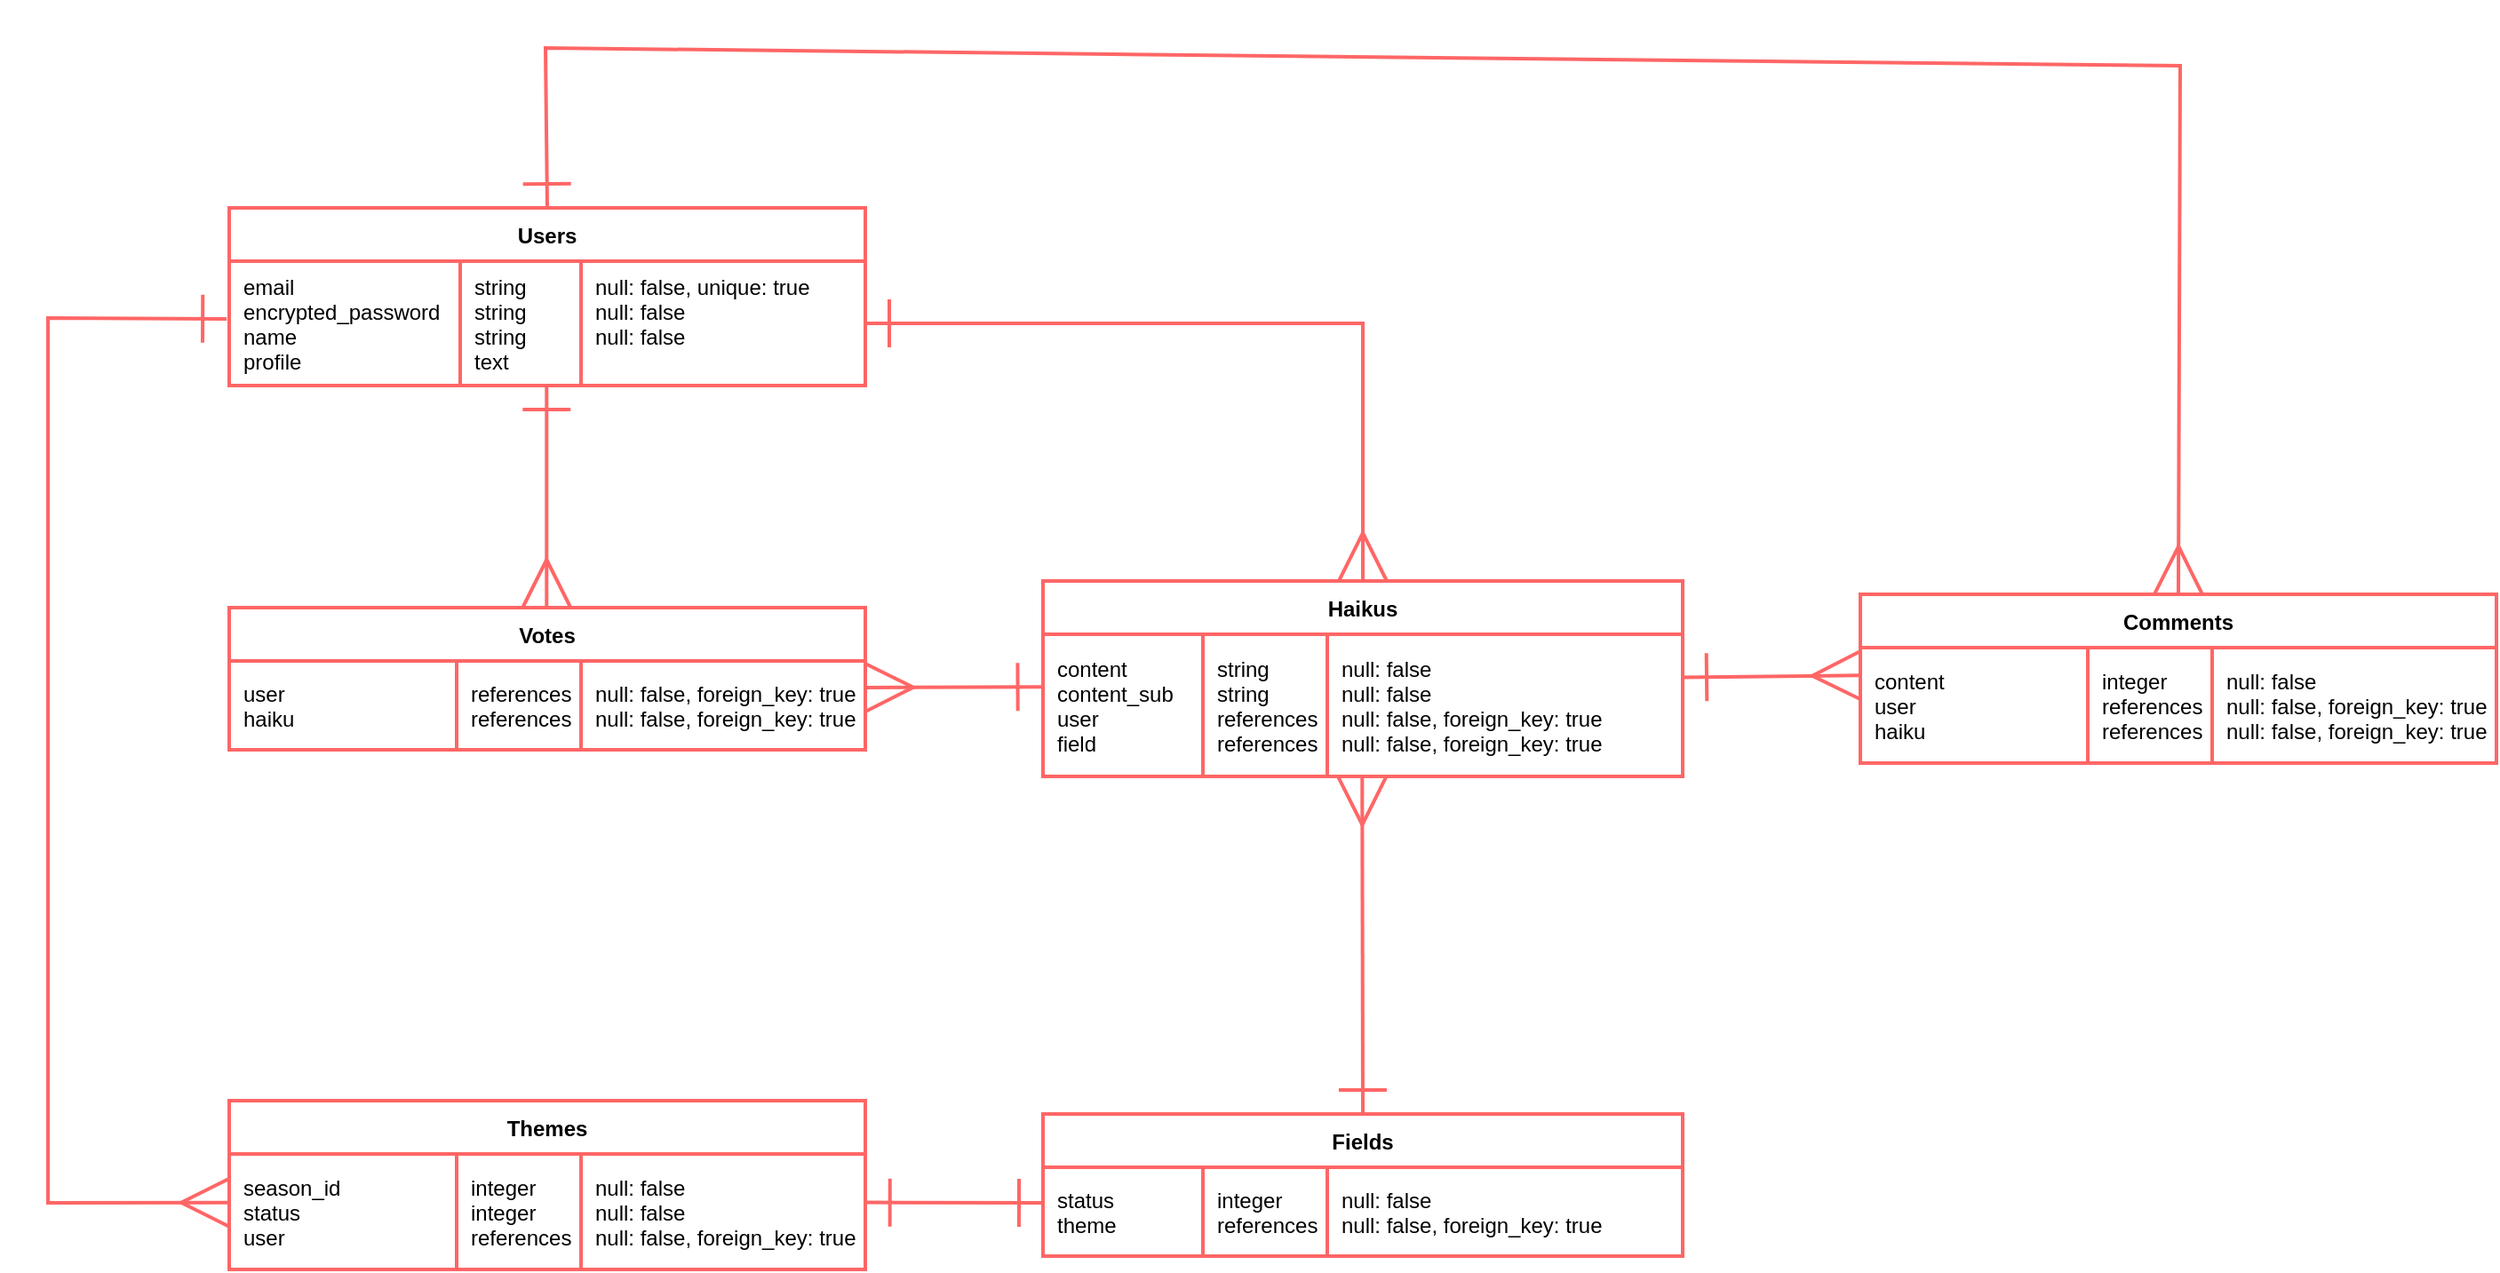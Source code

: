 <mxfile>
    <diagram id="HgfkB5MVx1Bn2DhPCpQB" name="ページ1">
        <mxGraphModel dx="884" dy="164" grid="1" gridSize="10" guides="1" tooltips="1" connect="1" arrows="1" fold="1" page="1" pageScale="1" pageWidth="827" pageHeight="1169" background="none" math="0" shadow="0">
            <root>
                <mxCell id="0"/>
                <mxCell id="1" parent="0"/>
                <mxCell id="125" value="Users" style="shape=table;startSize=30;container=1;collapsible=1;childLayout=tableLayout;fixedRows=1;rowLines=0;fontStyle=1;align=center;resizeLast=1;labelBorderColor=none;strokeWidth=2;strokeColor=#FF6666;" parent="1" vertex="1">
                    <mxGeometry x="-598" y="170" width="358" height="100" as="geometry"/>
                </mxCell>
                <mxCell id="126" value="" style="shape=partialRectangle;collapsible=0;dropTarget=0;pointerEvents=0;fillColor=none;top=0;left=0;bottom=0;right=0;points=[[0,0.5],[1,0.5]];portConstraint=eastwest;" parent="125" vertex="1">
                    <mxGeometry y="30" width="358" height="70" as="geometry"/>
                </mxCell>
                <mxCell id="127" value="email             &#10;encrypted_password&#10;name              &#10;profile           " style="shape=partialRectangle;connectable=0;fillColor=none;top=0;left=0;bottom=0;right=0;fontStyle=0;overflow=hidden;align=left;spacingTop=0;spacing=2;fontFamily=Helvetica;spacingLeft=6;" parent="126" vertex="1">
                    <mxGeometry width="130" height="70" as="geometry">
                        <mxRectangle width="130" height="70" as="alternateBounds"/>
                    </mxGeometry>
                </mxCell>
                <mxCell id="128" value="string&#10;string&#10;string&#10;text  " style="shape=partialRectangle;connectable=0;fillColor=none;top=0;left=0;bottom=0;right=0;align=left;spacingLeft=6;fontStyle=0;overflow=hidden;" parent="126" vertex="1">
                    <mxGeometry x="130" width="68" height="70" as="geometry">
                        <mxRectangle width="68" height="70" as="alternateBounds"/>
                    </mxGeometry>
                </mxCell>
                <mxCell id="138" value="null: false, unique: true&#10;null: false              &#10;null: false&#10;" style="shape=partialRectangle;connectable=0;fillColor=none;top=0;left=0;bottom=0;right=0;align=left;spacingLeft=6;fontStyle=0;overflow=hidden;" parent="126" vertex="1">
                    <mxGeometry x="198" width="160" height="70" as="geometry">
                        <mxRectangle width="160" height="70" as="alternateBounds"/>
                    </mxGeometry>
                </mxCell>
                <mxCell id="139" value="Haikus" style="shape=table;startSize=30;container=1;collapsible=1;childLayout=tableLayout;fixedRows=1;rowLines=0;fontStyle=1;align=center;resizeLast=1;labelBorderColor=none;strokeWidth=2;strokeColor=#FF6666;" parent="1" vertex="1">
                    <mxGeometry x="-140" y="380" width="360" height="110" as="geometry"/>
                </mxCell>
                <mxCell id="140" value="" style="shape=partialRectangle;collapsible=0;dropTarget=0;pointerEvents=0;fillColor=none;top=0;left=0;bottom=0;right=0;points=[[0,0.5],[1,0.5]];portConstraint=eastwest;" parent="139" vertex="1">
                    <mxGeometry y="30" width="360" height="80" as="geometry"/>
                </mxCell>
                <mxCell id="141" value="content    &#10;content_sub&#10;user       &#10;field      " style="shape=partialRectangle;connectable=0;fillColor=none;top=0;left=0;bottom=0;right=0;fontStyle=0;overflow=hidden;align=left;spacingTop=0;spacing=2;fontFamily=Helvetica;spacingLeft=6;" parent="140" vertex="1">
                    <mxGeometry width="90" height="80" as="geometry">
                        <mxRectangle width="90" height="80" as="alternateBounds"/>
                    </mxGeometry>
                </mxCell>
                <mxCell id="142" value="string    &#10;string    &#10;references&#10;references" style="shape=partialRectangle;connectable=0;fillColor=none;top=0;left=0;bottom=0;right=0;align=left;spacingLeft=6;fontStyle=0;overflow=hidden;" parent="140" vertex="1">
                    <mxGeometry x="90" width="70" height="80" as="geometry">
                        <mxRectangle width="70" height="80" as="alternateBounds"/>
                    </mxGeometry>
                </mxCell>
                <mxCell id="143" value="null: false                   &#10;null: false                   &#10;null: false, foreign_key: true&#10;null: false, foreign_key: true" style="shape=partialRectangle;connectable=0;fillColor=none;top=0;left=0;bottom=0;right=0;align=left;spacingLeft=6;fontStyle=0;overflow=hidden;" parent="140" vertex="1">
                    <mxGeometry x="160" width="200" height="80" as="geometry">
                        <mxRectangle width="200" height="80" as="alternateBounds"/>
                    </mxGeometry>
                </mxCell>
                <mxCell id="144" value="Fields" style="shape=table;startSize=30;container=1;collapsible=1;childLayout=tableLayout;fixedRows=1;rowLines=0;fontStyle=1;align=center;resizeLast=1;labelBorderColor=none;strokeWidth=2;strokeColor=#FF6666;" parent="1" vertex="1">
                    <mxGeometry x="-140" y="680" width="360" height="80" as="geometry"/>
                </mxCell>
                <mxCell id="145" value="" style="shape=partialRectangle;collapsible=0;dropTarget=0;pointerEvents=0;fillColor=none;top=0;left=0;bottom=0;right=0;points=[[0,0.5],[1,0.5]];portConstraint=eastwest;" parent="144" vertex="1">
                    <mxGeometry y="30" width="360" height="50" as="geometry"/>
                </mxCell>
                <mxCell id="146" value="status&#10;theme" style="shape=partialRectangle;connectable=0;fillColor=none;top=0;left=0;bottom=0;right=0;fontStyle=0;overflow=hidden;align=left;spacingTop=0;spacing=2;fontFamily=Helvetica;spacingLeft=6;" parent="145" vertex="1">
                    <mxGeometry width="90" height="50" as="geometry">
                        <mxRectangle width="90" height="50" as="alternateBounds"/>
                    </mxGeometry>
                </mxCell>
                <mxCell id="147" value="integer&#10;references" style="shape=partialRectangle;connectable=0;fillColor=none;top=0;left=0;bottom=0;right=0;align=left;spacingLeft=6;fontStyle=0;overflow=hidden;" parent="145" vertex="1">
                    <mxGeometry x="90" width="70" height="50" as="geometry">
                        <mxRectangle width="70" height="50" as="alternateBounds"/>
                    </mxGeometry>
                </mxCell>
                <mxCell id="148" value="null: false&#10;null: false, foreign_key: true" style="shape=partialRectangle;connectable=0;fillColor=none;top=0;left=0;bottom=0;right=0;align=left;spacingLeft=6;fontStyle=0;overflow=hidden;" parent="145" vertex="1">
                    <mxGeometry x="160" width="200" height="50" as="geometry">
                        <mxRectangle width="200" height="50" as="alternateBounds"/>
                    </mxGeometry>
                </mxCell>
                <mxCell id="158" value="Themes" style="shape=table;startSize=30;container=1;collapsible=1;childLayout=tableLayout;fixedRows=1;rowLines=0;fontStyle=1;align=center;resizeLast=1;labelBorderColor=none;strokeWidth=2;strokeColor=#FF6666;" vertex="1" parent="1">
                    <mxGeometry x="-598" y="672.5" width="358" height="95" as="geometry"/>
                </mxCell>
                <mxCell id="159" value="" style="shape=partialRectangle;collapsible=0;dropTarget=0;pointerEvents=0;fillColor=none;top=0;left=0;bottom=0;right=0;points=[[0,0.5],[1,0.5]];portConstraint=eastwest;" vertex="1" parent="158">
                    <mxGeometry y="30" width="358" height="65" as="geometry"/>
                </mxCell>
                <mxCell id="160" value="season_id&#10;status   &#10;user     " style="shape=partialRectangle;connectable=0;fillColor=none;top=0;left=0;bottom=0;right=0;fontStyle=0;overflow=hidden;align=left;spacingTop=0;spacing=2;fontFamily=Helvetica;spacingLeft=6;" vertex="1" parent="159">
                    <mxGeometry width="128" height="65" as="geometry">
                        <mxRectangle width="128" height="65" as="alternateBounds"/>
                    </mxGeometry>
                </mxCell>
                <mxCell id="161" value="integer     &#10;integer&#10;references" style="shape=partialRectangle;connectable=0;fillColor=none;top=0;left=0;bottom=0;right=0;align=left;spacingLeft=6;fontStyle=0;overflow=hidden;" vertex="1" parent="159">
                    <mxGeometry x="128" width="70" height="65" as="geometry">
                        <mxRectangle width="70" height="65" as="alternateBounds"/>
                    </mxGeometry>
                </mxCell>
                <mxCell id="162" value="null: false                                    &#10;null: false&#10;null: false, foreign_key: true" style="shape=partialRectangle;connectable=0;fillColor=none;top=0;left=0;bottom=0;right=0;align=left;spacingLeft=6;fontStyle=0;overflow=hidden;" vertex="1" parent="159">
                    <mxGeometry x="198" width="160" height="65" as="geometry">
                        <mxRectangle width="160" height="65" as="alternateBounds"/>
                    </mxGeometry>
                </mxCell>
                <mxCell id="163" value="Votes" style="shape=table;startSize=30;container=1;collapsible=1;childLayout=tableLayout;fixedRows=1;rowLines=0;fontStyle=1;align=center;resizeLast=1;labelBorderColor=none;strokeWidth=2;strokeColor=#FF6666;" vertex="1" parent="1">
                    <mxGeometry x="-598" y="395" width="358" height="80" as="geometry"/>
                </mxCell>
                <mxCell id="164" value="" style="shape=partialRectangle;collapsible=0;dropTarget=0;pointerEvents=0;fillColor=none;top=0;left=0;bottom=0;right=0;points=[[0,0.5],[1,0.5]];portConstraint=eastwest;" vertex="1" parent="163">
                    <mxGeometry y="30" width="358" height="50" as="geometry"/>
                </mxCell>
                <mxCell id="165" value="user&#10;haiku" style="shape=partialRectangle;connectable=0;fillColor=none;top=0;left=0;bottom=0;right=0;fontStyle=0;overflow=hidden;align=left;spacingTop=0;spacing=2;fontFamily=Helvetica;spacingLeft=6;" vertex="1" parent="164">
                    <mxGeometry width="128" height="50" as="geometry">
                        <mxRectangle width="128" height="50" as="alternateBounds"/>
                    </mxGeometry>
                </mxCell>
                <mxCell id="166" value="references&#10;references" style="shape=partialRectangle;connectable=0;fillColor=none;top=0;left=0;bottom=0;right=0;align=left;spacingLeft=6;fontStyle=0;overflow=hidden;" vertex="1" parent="164">
                    <mxGeometry x="128" width="70" height="50" as="geometry">
                        <mxRectangle width="70" height="50" as="alternateBounds"/>
                    </mxGeometry>
                </mxCell>
                <mxCell id="167" value="null: false, foreign_key: true&#10;null: false, foreign_key: true" style="shape=partialRectangle;connectable=0;fillColor=none;top=0;left=0;bottom=0;right=0;align=left;spacingLeft=6;fontStyle=0;overflow=hidden;" vertex="1" parent="164">
                    <mxGeometry x="198" width="160" height="50" as="geometry">
                        <mxRectangle width="160" height="50" as="alternateBounds"/>
                    </mxGeometry>
                </mxCell>
                <mxCell id="168" value="Comments" style="shape=table;startSize=30;container=1;collapsible=1;childLayout=tableLayout;fixedRows=1;rowLines=0;fontStyle=1;align=center;resizeLast=1;labelBorderColor=none;strokeWidth=2;strokeColor=#FF6666;" vertex="1" parent="1">
                    <mxGeometry x="320" y="387.5" width="358" height="95" as="geometry"/>
                </mxCell>
                <mxCell id="169" value="" style="shape=partialRectangle;collapsible=0;dropTarget=0;pointerEvents=0;fillColor=none;top=0;left=0;bottom=0;right=0;points=[[0,0.5],[1,0.5]];portConstraint=eastwest;" vertex="1" parent="168">
                    <mxGeometry y="30" width="358" height="65" as="geometry"/>
                </mxCell>
                <mxCell id="170" value="content&#10;user   &#10;haiku  " style="shape=partialRectangle;connectable=0;fillColor=none;top=0;left=0;bottom=0;right=0;fontStyle=0;overflow=hidden;align=left;spacingTop=0;spacing=2;fontFamily=Helvetica;spacingLeft=6;" vertex="1" parent="169">
                    <mxGeometry width="128" height="65" as="geometry">
                        <mxRectangle width="128" height="65" as="alternateBounds"/>
                    </mxGeometry>
                </mxCell>
                <mxCell id="171" value="integer     &#10;references&#10;references" style="shape=partialRectangle;connectable=0;fillColor=none;top=0;left=0;bottom=0;right=0;align=left;spacingLeft=6;fontStyle=0;overflow=hidden;" vertex="1" parent="169">
                    <mxGeometry x="128" width="70" height="65" as="geometry">
                        <mxRectangle width="70" height="65" as="alternateBounds"/>
                    </mxGeometry>
                </mxCell>
                <mxCell id="172" value="null: false                                    &#10;null: false, foreign_key: true&#10;null: false, foreign_key: true" style="shape=partialRectangle;connectable=0;fillColor=none;top=0;left=0;bottom=0;right=0;align=left;spacingLeft=6;fontStyle=0;overflow=hidden;" vertex="1" parent="169">
                    <mxGeometry x="198" width="160" height="65" as="geometry">
                        <mxRectangle width="160" height="65" as="alternateBounds"/>
                    </mxGeometry>
                </mxCell>
                <mxCell id="174" style="edgeStyle=none;html=1;fontFamily=Helvetica;fontColor=#000000;rounded=0;startArrow=ERone;startFill=0;sourcePerimeterSpacing=0;startSize=24;endArrow=ERone;endFill=0;endSize=24;strokeWidth=2;strokeColor=#FF6666;exitX=1.001;exitY=0.42;exitDx=0;exitDy=0;exitPerimeter=0;shadow=0;entryX=0;entryY=0.4;entryDx=0;entryDy=0;entryPerimeter=0;" edge="1" parent="1" source="159" target="145">
                    <mxGeometry relative="1" as="geometry">
                        <Array as="points"/>
                        <mxPoint x="-240.004" y="719.97" as="sourcePoint"/>
                        <mxPoint x="-40.72" y="719.57" as="targetPoint"/>
                    </mxGeometry>
                </mxCell>
                <mxCell id="179" style="edgeStyle=none;html=1;fontFamily=Helvetica;fontColor=#000000;rounded=0;startArrow=ERmany;startFill=0;sourcePerimeterSpacing=0;startSize=24;endArrow=ERone;endFill=0;endSize=24;strokeWidth=2;strokeColor=#FF6666;shadow=0;entryX=-0.002;entryY=0.37;entryDx=0;entryDy=0;entryPerimeter=0;" edge="1" parent="1" target="140">
                    <mxGeometry relative="1" as="geometry">
                        <Array as="points"/>
                        <mxPoint x="-240" y="440" as="sourcePoint"/>
                        <mxPoint x="-40.0" y="434.57" as="targetPoint"/>
                    </mxGeometry>
                </mxCell>
                <mxCell id="180" style="edgeStyle=none;html=1;fontFamily=Helvetica;fontColor=#000000;rounded=0;startArrow=ERone;startFill=0;sourcePerimeterSpacing=0;startSize=24;endArrow=ERmany;endFill=0;endSize=24;strokeWidth=2;strokeColor=#FF6666;exitX=1;exitY=0.303;exitDx=0;exitDy=0;exitPerimeter=0;shadow=0;entryX=0;entryY=0.24;entryDx=0;entryDy=0;entryPerimeter=0;" edge="1" parent="1" source="140" target="169">
                    <mxGeometry relative="1" as="geometry">
                        <Array as="points"/>
                        <mxPoint x="319.996" y="434.97" as="sourcePoint"/>
                        <mxPoint x="340" y="434" as="targetPoint"/>
                    </mxGeometry>
                </mxCell>
                <mxCell id="181" style="edgeStyle=none;html=1;fontFamily=Helvetica;fontColor=#000000;rounded=0;startArrow=ERmany;startFill=0;sourcePerimeterSpacing=0;startSize=24;endArrow=ERone;endFill=0;endSize=24;strokeWidth=2;strokeColor=#FF6666;shadow=0;exitX=0.5;exitY=0;exitDx=0;exitDy=0;" edge="1" parent="1">
                    <mxGeometry relative="1" as="geometry">
                        <Array as="points"/>
                        <mxPoint x="-419.36" y="395" as="sourcePoint"/>
                        <mxPoint x="-419.36" y="270" as="targetPoint"/>
                    </mxGeometry>
                </mxCell>
                <mxCell id="184" style="edgeStyle=none;html=1;fontFamily=Helvetica;fontColor=#000000;rounded=0;startArrow=ERmany;startFill=0;sourcePerimeterSpacing=0;startSize=24;endArrow=ERone;endFill=0;endSize=24;strokeWidth=2;strokeColor=#FF6666;shadow=0;exitX=0;exitY=0.421;exitDx=0;exitDy=0;entryX=-0.004;entryY=0.464;entryDx=0;entryDy=0;entryPerimeter=0;exitPerimeter=0;" edge="1" parent="1" source="159" target="126">
                    <mxGeometry relative="1" as="geometry">
                        <Array as="points">
                            <mxPoint x="-700" y="730"/>
                            <mxPoint x="-700" y="232"/>
                        </Array>
                        <mxPoint x="-670" y="725" as="sourcePoint"/>
                        <mxPoint x="-600" y="180" as="targetPoint"/>
                    </mxGeometry>
                </mxCell>
                <mxCell id="186" style="edgeStyle=none;html=1;fontFamily=Helvetica;fontColor=#000000;rounded=0;startArrow=ERmany;startFill=0;sourcePerimeterSpacing=0;startSize=24;endArrow=ERone;endFill=0;endSize=24;strokeWidth=2;strokeColor=#FF6666;shadow=0;entryX=1;entryY=0.5;entryDx=0;entryDy=0;exitX=0.5;exitY=0;exitDx=0;exitDy=0;" edge="1" parent="1" source="139" target="126">
                    <mxGeometry relative="1" as="geometry">
                        <Array as="points">
                            <mxPoint x="40" y="235"/>
                        </Array>
                        <mxPoint x="-60" y="320" as="sourcePoint"/>
                        <mxPoint x="-30" y="444.57" as="targetPoint"/>
                    </mxGeometry>
                </mxCell>
                <mxCell id="187" style="edgeStyle=none;html=1;fontFamily=Helvetica;fontColor=#000000;rounded=0;startArrow=ERmany;startFill=0;sourcePerimeterSpacing=0;startSize=24;endArrow=ERone;endFill=0;endSize=24;strokeWidth=2;strokeColor=#FF6666;shadow=0;exitX=0.5;exitY=0;exitDx=0;exitDy=0;entryX=0.5;entryY=0;entryDx=0;entryDy=0;" edge="1" parent="1" source="168" target="125">
                    <mxGeometry relative="1" as="geometry">
                        <Array as="points">
                            <mxPoint x="500" y="90"/>
                            <mxPoint x="-420" y="80"/>
                        </Array>
                        <mxPoint x="700" y="387.5" as="sourcePoint"/>
                        <mxPoint x="-320" y="140" as="targetPoint"/>
                    </mxGeometry>
                </mxCell>
                <mxCell id="188" style="edgeStyle=none;html=1;fontFamily=Helvetica;fontColor=#000000;rounded=0;startArrow=ERone;startFill=0;sourcePerimeterSpacing=0;startSize=24;endArrow=ERmany;endFill=0;endSize=24;strokeWidth=2;strokeColor=#FF6666;shadow=0;exitX=0.5;exitY=0;exitDx=0;exitDy=0;entryX=0.499;entryY=1.003;entryDx=0;entryDy=0;entryPerimeter=0;" edge="1" parent="1" source="144" target="140">
                    <mxGeometry relative="1" as="geometry">
                        <Array as="points"/>
                        <mxPoint x="139" y="670" as="sourcePoint"/>
                        <mxPoint x="139" y="480" as="targetPoint"/>
                    </mxGeometry>
                </mxCell>
            </root>
        </mxGraphModel>
    </diagram>
</mxfile>